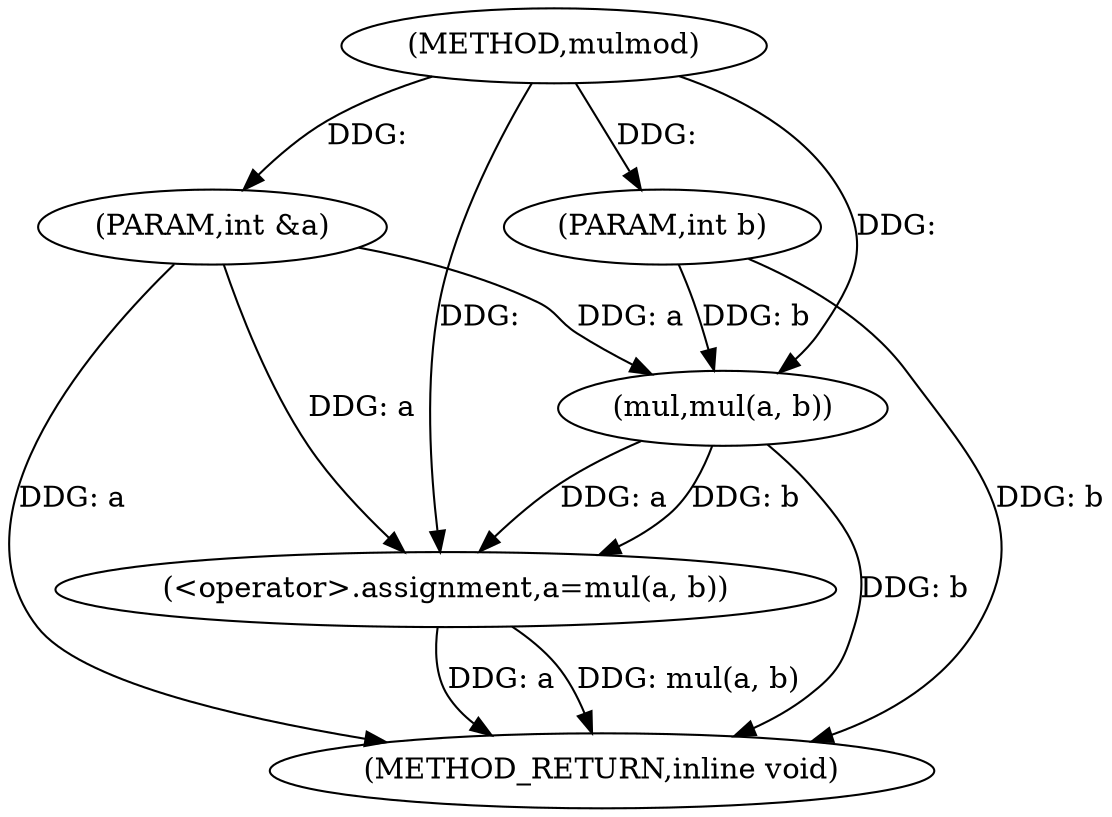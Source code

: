 digraph "mulmod" {  
"1000181" [label = "(METHOD,mulmod)" ]
"1000190" [label = "(METHOD_RETURN,inline void)" ]
"1000182" [label = "(PARAM,int &a)" ]
"1000183" [label = "(PARAM,int b)" ]
"1000185" [label = "(<operator>.assignment,a=mul(a, b))" ]
"1000187" [label = "(mul,mul(a, b))" ]
  "1000182" -> "1000190"  [ label = "DDG: a"] 
  "1000183" -> "1000190"  [ label = "DDG: b"] 
  "1000185" -> "1000190"  [ label = "DDG: a"] 
  "1000187" -> "1000190"  [ label = "DDG: b"] 
  "1000185" -> "1000190"  [ label = "DDG: mul(a, b)"] 
  "1000181" -> "1000182"  [ label = "DDG: "] 
  "1000181" -> "1000183"  [ label = "DDG: "] 
  "1000187" -> "1000185"  [ label = "DDG: a"] 
  "1000187" -> "1000185"  [ label = "DDG: b"] 
  "1000182" -> "1000185"  [ label = "DDG: a"] 
  "1000181" -> "1000185"  [ label = "DDG: "] 
  "1000182" -> "1000187"  [ label = "DDG: a"] 
  "1000181" -> "1000187"  [ label = "DDG: "] 
  "1000183" -> "1000187"  [ label = "DDG: b"] 
}
